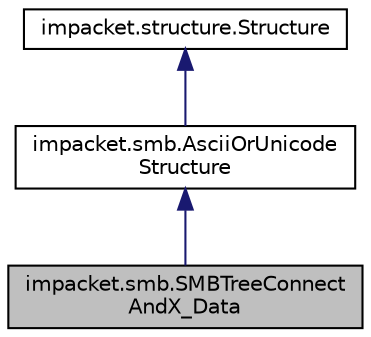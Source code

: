 digraph "impacket.smb.SMBTreeConnectAndX_Data"
{
  edge [fontname="Helvetica",fontsize="10",labelfontname="Helvetica",labelfontsize="10"];
  node [fontname="Helvetica",fontsize="10",shape=record];
  Node0 [label="impacket.smb.SMBTreeConnect\lAndX_Data",height=0.2,width=0.4,color="black", fillcolor="grey75", style="filled", fontcolor="black"];
  Node1 -> Node0 [dir="back",color="midnightblue",fontsize="10",style="solid",fontname="Helvetica"];
  Node1 [label="impacket.smb.AsciiOrUnicode\lStructure",height=0.2,width=0.4,color="black", fillcolor="white", style="filled",URL="$classimpacket_1_1smb_1_1_ascii_or_unicode_structure.html"];
  Node2 -> Node1 [dir="back",color="midnightblue",fontsize="10",style="solid",fontname="Helvetica"];
  Node2 [label="impacket.structure.Structure",height=0.2,width=0.4,color="black", fillcolor="white", style="filled",URL="$classimpacket_1_1structure_1_1_structure.html"];
}
